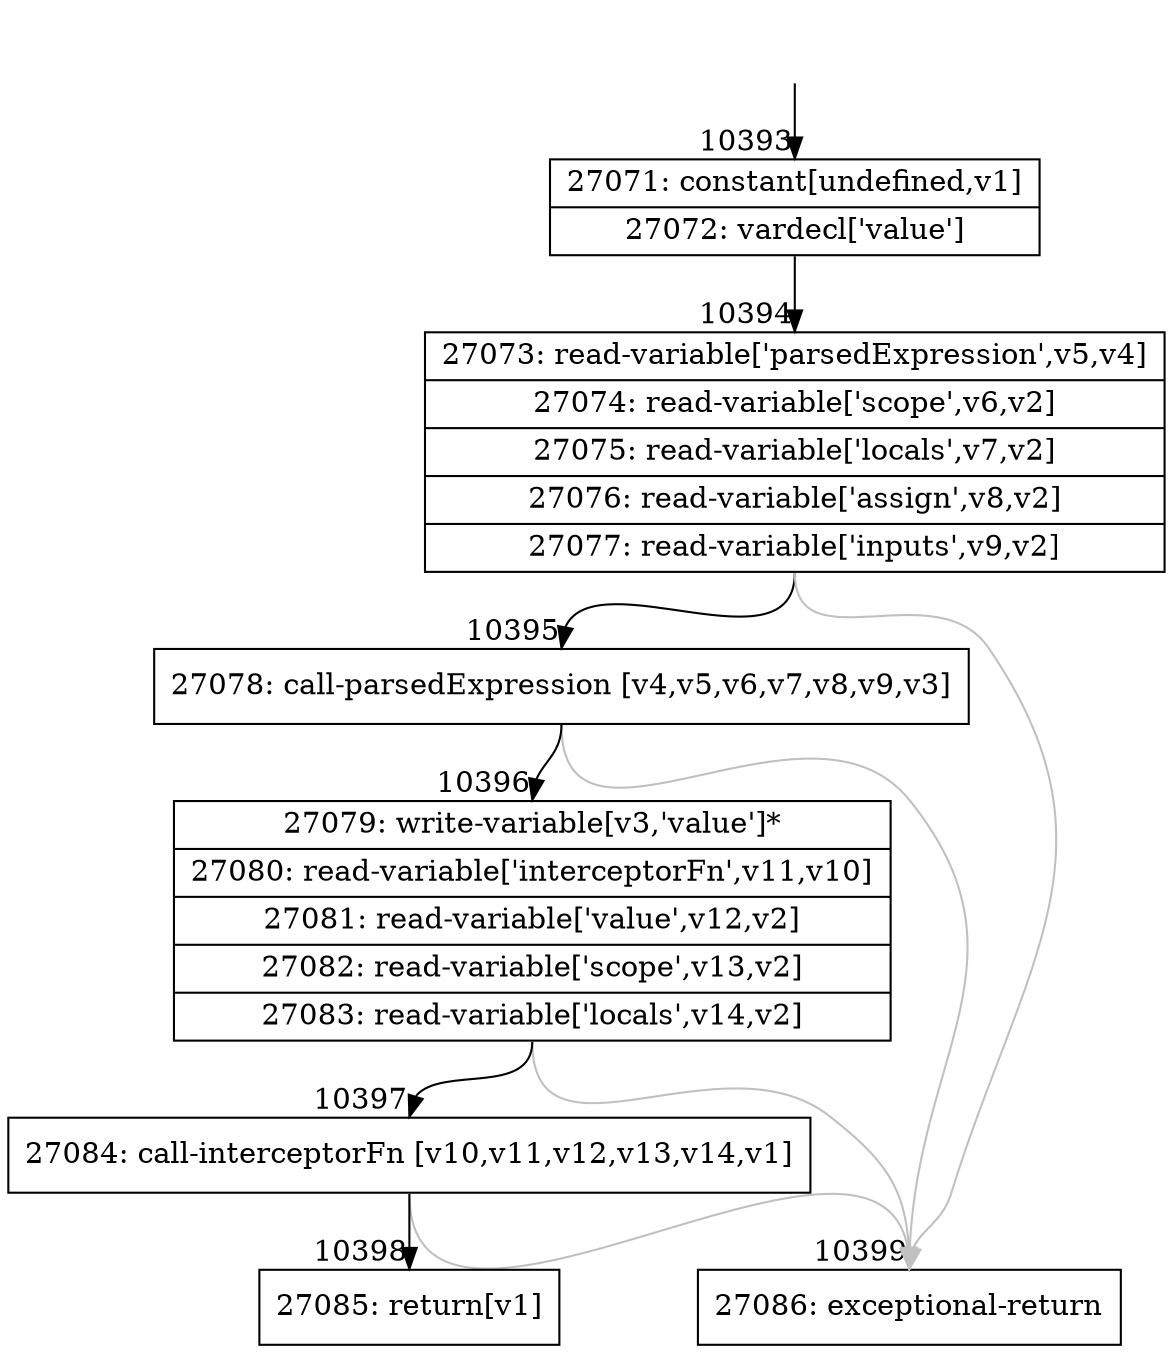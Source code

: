 digraph {
rankdir="TD"
BB_entry789[shape=none,label=""];
BB_entry789 -> BB10393 [tailport=s, headport=n, headlabel="    10393"]
BB10393 [shape=record label="{27071: constant[undefined,v1]|27072: vardecl['value']}" ] 
BB10393 -> BB10394 [tailport=s, headport=n, headlabel="      10394"]
BB10394 [shape=record label="{27073: read-variable['parsedExpression',v5,v4]|27074: read-variable['scope',v6,v2]|27075: read-variable['locals',v7,v2]|27076: read-variable['assign',v8,v2]|27077: read-variable['inputs',v9,v2]}" ] 
BB10394 -> BB10395 [tailport=s, headport=n, headlabel="      10395"]
BB10394 -> BB10399 [tailport=s, headport=n, color=gray, headlabel="      10399"]
BB10395 [shape=record label="{27078: call-parsedExpression [v4,v5,v6,v7,v8,v9,v3]}" ] 
BB10395 -> BB10396 [tailport=s, headport=n, headlabel="      10396"]
BB10395 -> BB10399 [tailport=s, headport=n, color=gray]
BB10396 [shape=record label="{27079: write-variable[v3,'value']*|27080: read-variable['interceptorFn',v11,v10]|27081: read-variable['value',v12,v2]|27082: read-variable['scope',v13,v2]|27083: read-variable['locals',v14,v2]}" ] 
BB10396 -> BB10397 [tailport=s, headport=n, headlabel="      10397"]
BB10396 -> BB10399 [tailport=s, headport=n, color=gray]
BB10397 [shape=record label="{27084: call-interceptorFn [v10,v11,v12,v13,v14,v1]}" ] 
BB10397 -> BB10398 [tailport=s, headport=n, headlabel="      10398"]
BB10397 -> BB10399 [tailport=s, headport=n, color=gray]
BB10398 [shape=record label="{27085: return[v1]}" ] 
BB10399 [shape=record label="{27086: exceptional-return}" ] 
//#$~ 14230
}
